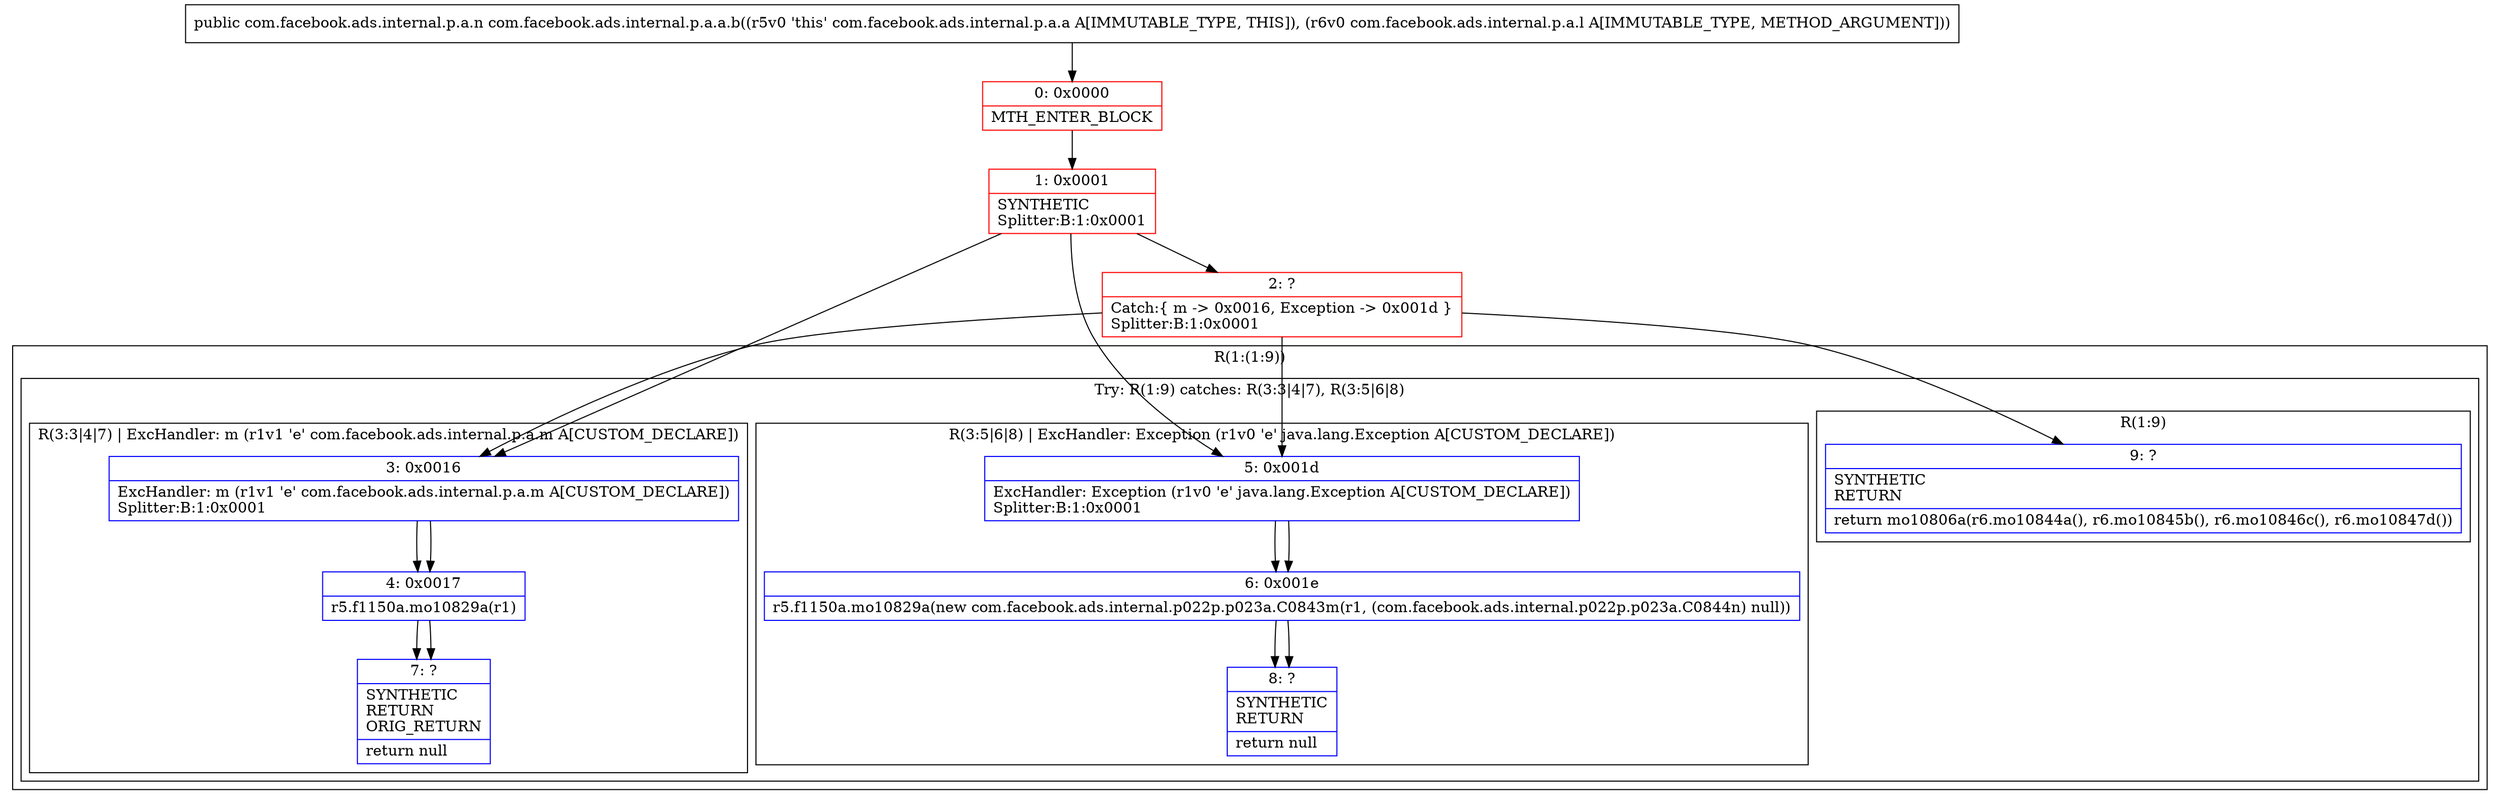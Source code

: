 digraph "CFG forcom.facebook.ads.internal.p.a.a.b(Lcom\/facebook\/ads\/internal\/p\/a\/l;)Lcom\/facebook\/ads\/internal\/p\/a\/n;" {
subgraph cluster_Region_2117913457 {
label = "R(1:(1:9))";
node [shape=record,color=blue];
subgraph cluster_TryCatchRegion_21984107 {
label = "Try: R(1:9) catches: R(3:3|4|7), R(3:5|6|8)";
node [shape=record,color=blue];
subgraph cluster_Region_989623355 {
label = "R(1:9)";
node [shape=record,color=blue];
Node_9 [shape=record,label="{9\:\ ?|SYNTHETIC\lRETURN\l|return mo10806a(r6.mo10844a(), r6.mo10845b(), r6.mo10846c(), r6.mo10847d())\l}"];
}
subgraph cluster_Region_1828034333 {
label = "R(3:3|4|7) | ExcHandler: m (r1v1 'e' com.facebook.ads.internal.p.a.m A[CUSTOM_DECLARE])\l";
node [shape=record,color=blue];
Node_3 [shape=record,label="{3\:\ 0x0016|ExcHandler: m (r1v1 'e' com.facebook.ads.internal.p.a.m A[CUSTOM_DECLARE])\lSplitter:B:1:0x0001\l}"];
Node_4 [shape=record,label="{4\:\ 0x0017|r5.f1150a.mo10829a(r1)\l}"];
Node_7 [shape=record,label="{7\:\ ?|SYNTHETIC\lRETURN\lORIG_RETURN\l|return null\l}"];
}
subgraph cluster_Region_1946857137 {
label = "R(3:5|6|8) | ExcHandler: Exception (r1v0 'e' java.lang.Exception A[CUSTOM_DECLARE])\l";
node [shape=record,color=blue];
Node_5 [shape=record,label="{5\:\ 0x001d|ExcHandler: Exception (r1v0 'e' java.lang.Exception A[CUSTOM_DECLARE])\lSplitter:B:1:0x0001\l}"];
Node_6 [shape=record,label="{6\:\ 0x001e|r5.f1150a.mo10829a(new com.facebook.ads.internal.p022p.p023a.C0843m(r1, (com.facebook.ads.internal.p022p.p023a.C0844n) null))\l}"];
Node_8 [shape=record,label="{8\:\ ?|SYNTHETIC\lRETURN\l|return null\l}"];
}
}
}
subgraph cluster_Region_1828034333 {
label = "R(3:3|4|7) | ExcHandler: m (r1v1 'e' com.facebook.ads.internal.p.a.m A[CUSTOM_DECLARE])\l";
node [shape=record,color=blue];
Node_3 [shape=record,label="{3\:\ 0x0016|ExcHandler: m (r1v1 'e' com.facebook.ads.internal.p.a.m A[CUSTOM_DECLARE])\lSplitter:B:1:0x0001\l}"];
Node_4 [shape=record,label="{4\:\ 0x0017|r5.f1150a.mo10829a(r1)\l}"];
Node_7 [shape=record,label="{7\:\ ?|SYNTHETIC\lRETURN\lORIG_RETURN\l|return null\l}"];
}
subgraph cluster_Region_1946857137 {
label = "R(3:5|6|8) | ExcHandler: Exception (r1v0 'e' java.lang.Exception A[CUSTOM_DECLARE])\l";
node [shape=record,color=blue];
Node_5 [shape=record,label="{5\:\ 0x001d|ExcHandler: Exception (r1v0 'e' java.lang.Exception A[CUSTOM_DECLARE])\lSplitter:B:1:0x0001\l}"];
Node_6 [shape=record,label="{6\:\ 0x001e|r5.f1150a.mo10829a(new com.facebook.ads.internal.p022p.p023a.C0843m(r1, (com.facebook.ads.internal.p022p.p023a.C0844n) null))\l}"];
Node_8 [shape=record,label="{8\:\ ?|SYNTHETIC\lRETURN\l|return null\l}"];
}
Node_0 [shape=record,color=red,label="{0\:\ 0x0000|MTH_ENTER_BLOCK\l}"];
Node_1 [shape=record,color=red,label="{1\:\ 0x0001|SYNTHETIC\lSplitter:B:1:0x0001\l}"];
Node_2 [shape=record,color=red,label="{2\:\ ?|Catch:\{ m \-\> 0x0016, Exception \-\> 0x001d \}\lSplitter:B:1:0x0001\l}"];
MethodNode[shape=record,label="{public com.facebook.ads.internal.p.a.n com.facebook.ads.internal.p.a.a.b((r5v0 'this' com.facebook.ads.internal.p.a.a A[IMMUTABLE_TYPE, THIS]), (r6v0 com.facebook.ads.internal.p.a.l A[IMMUTABLE_TYPE, METHOD_ARGUMENT])) }"];
MethodNode -> Node_0;
Node_3 -> Node_4;
Node_4 -> Node_7;
Node_5 -> Node_6;
Node_6 -> Node_8;
Node_3 -> Node_4;
Node_4 -> Node_7;
Node_5 -> Node_6;
Node_6 -> Node_8;
Node_0 -> Node_1;
Node_1 -> Node_2;
Node_1 -> Node_3;
Node_1 -> Node_5;
Node_2 -> Node_3;
Node_2 -> Node_5;
Node_2 -> Node_9;
}

